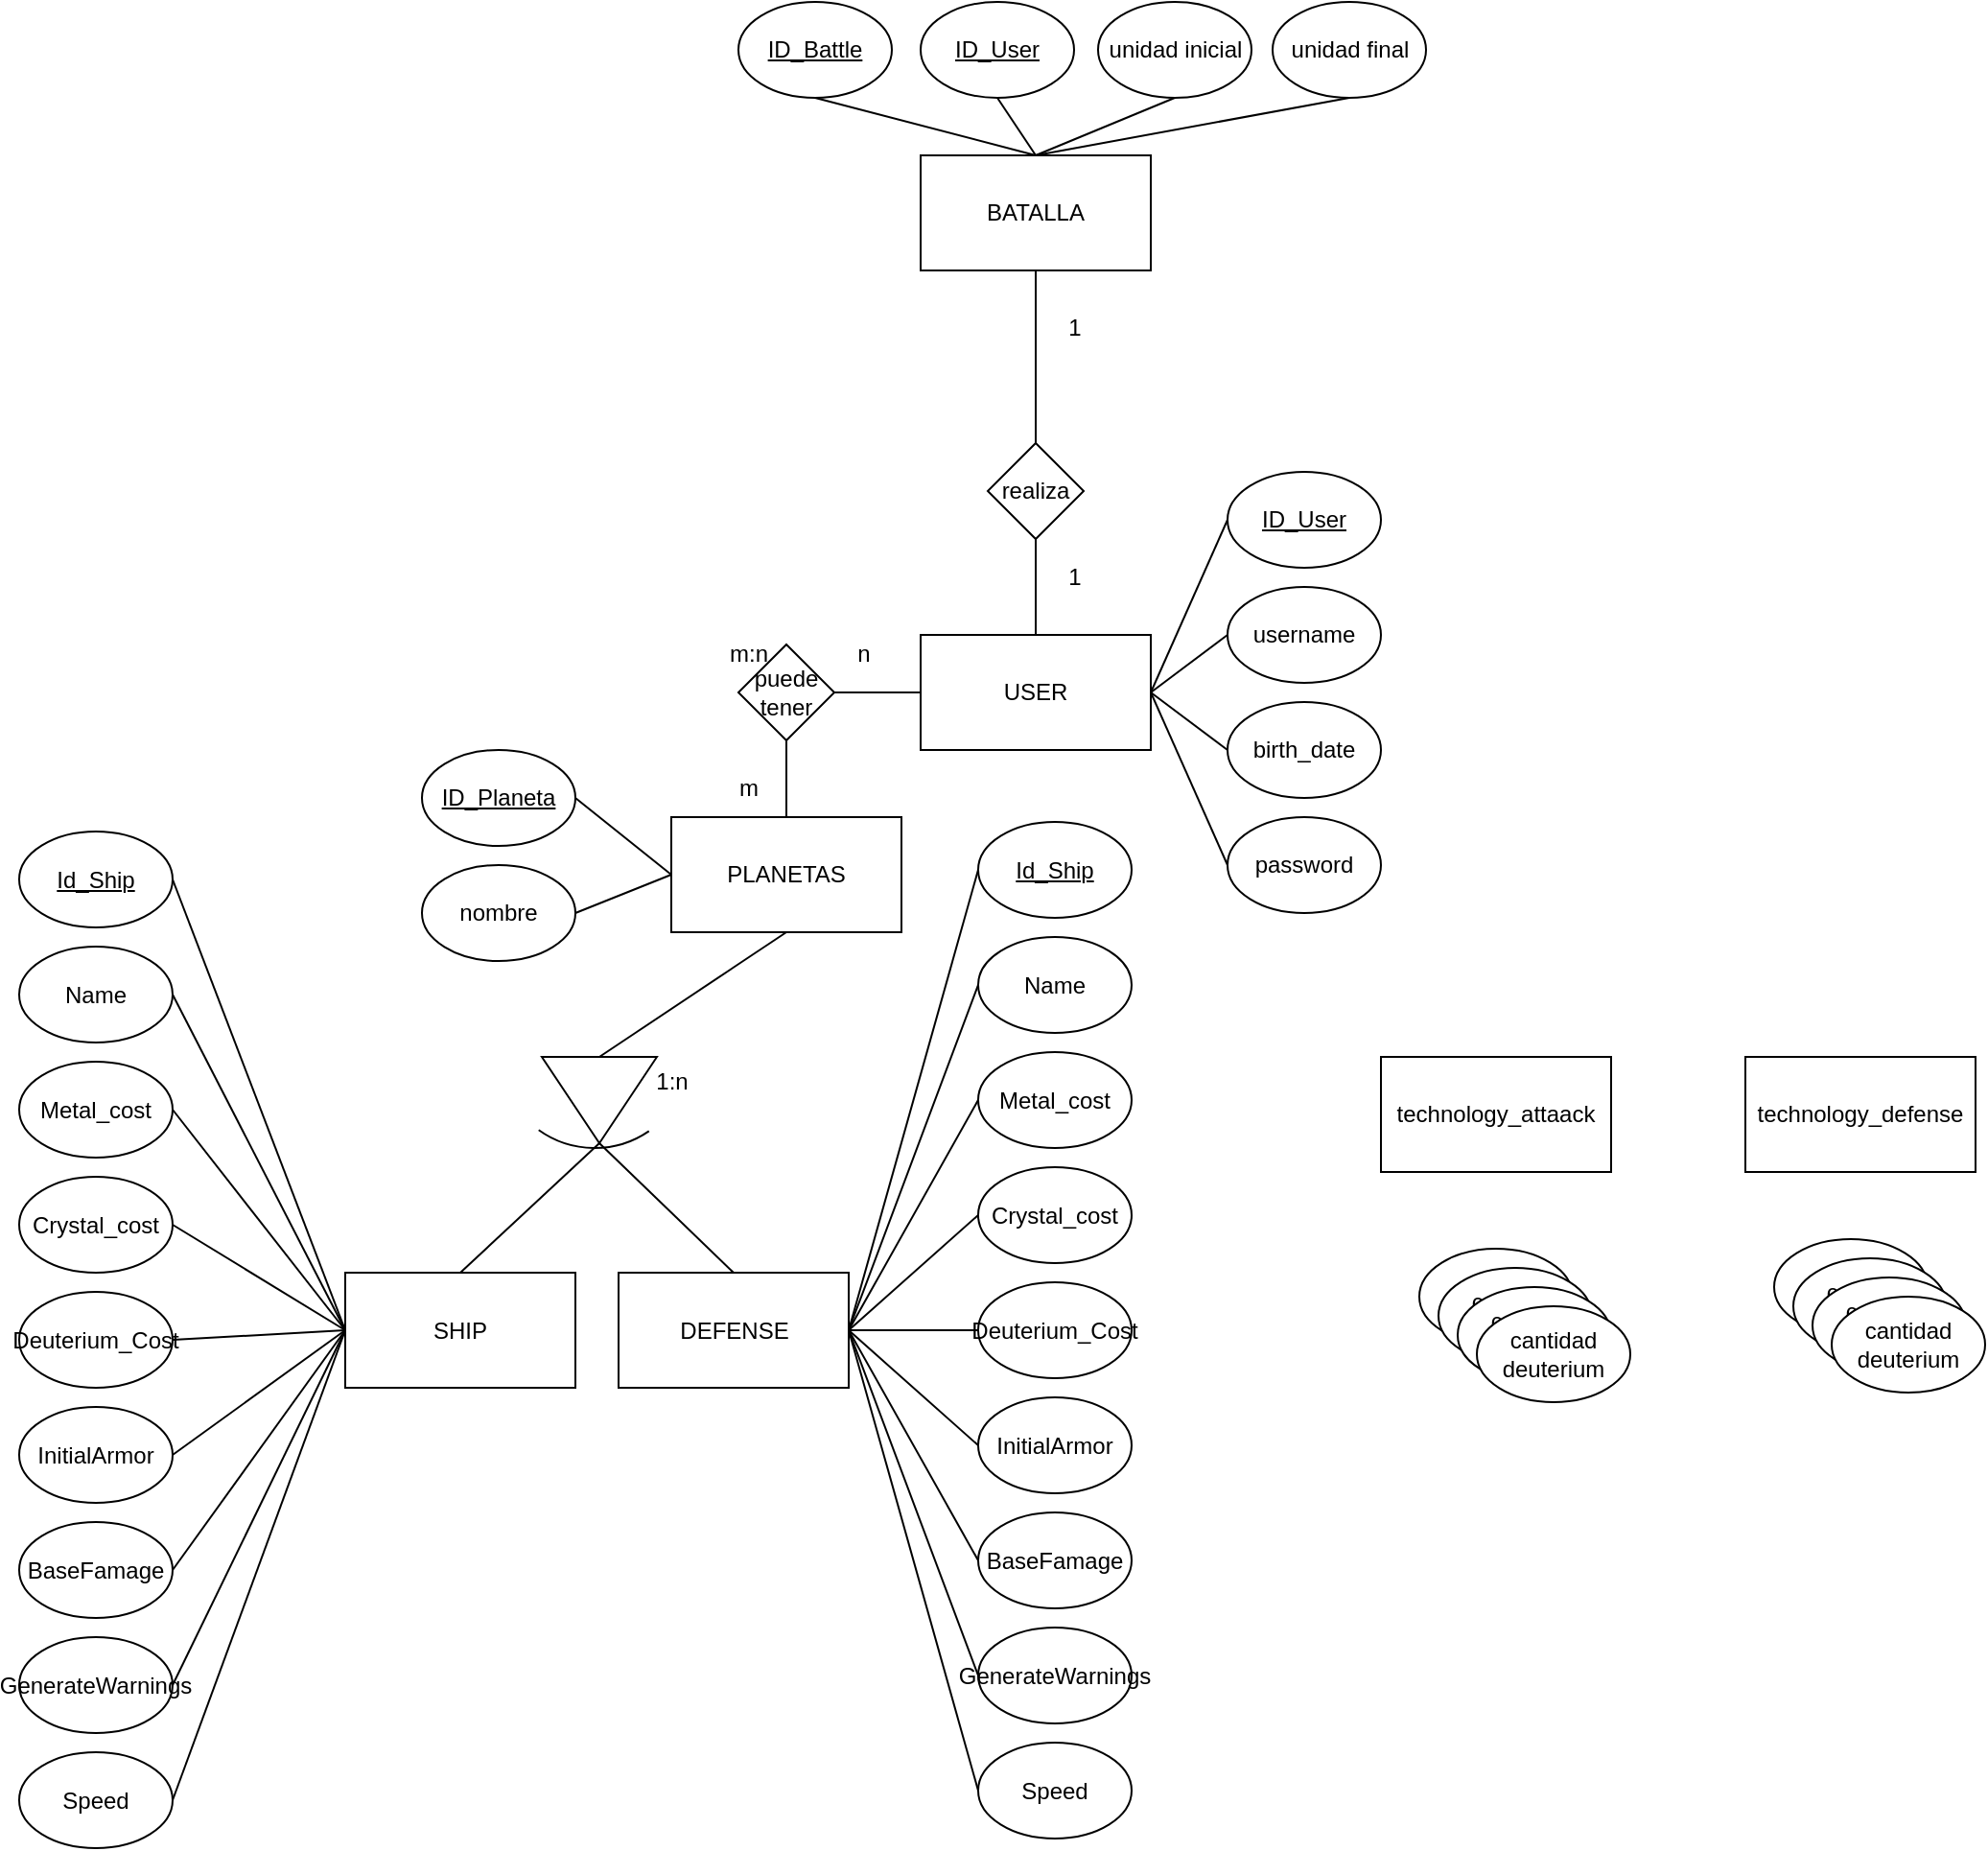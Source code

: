 <mxfile version="17.5.0" type="device"><diagram id="UpbIxlXioxozviIpI9QW" name="Page-1"><mxGraphModel dx="1566" dy="1870" grid="1" gridSize="10" guides="1" tooltips="1" connect="1" arrows="1" fold="1" page="1" pageScale="1" pageWidth="827" pageHeight="1169" math="0" shadow="0"><root><mxCell id="0"/><mxCell id="1" parent="0"/><mxCell id="ceBOttknoSrp169nuMuw-12" style="edgeStyle=none;rounded=0;orthogonalLoop=1;jettySize=auto;html=1;exitX=0;exitY=0.5;exitDx=0;exitDy=0;entryX=1;entryY=0.5;entryDx=0;entryDy=0;endArrow=none;endFill=0;" edge="1" parent="1" source="ceBOttknoSrp169nuMuw-1" target="ceBOttknoSrp169nuMuw-11"><mxGeometry relative="1" as="geometry"/></mxCell><mxCell id="ceBOttknoSrp169nuMuw-1" value="USER" style="rounded=0;whiteSpace=wrap;html=1;" vertex="1" parent="1"><mxGeometry x="190" y="260" width="120" height="60" as="geometry"/></mxCell><mxCell id="ceBOttknoSrp169nuMuw-6" style="edgeStyle=none;rounded=0;orthogonalLoop=1;jettySize=auto;html=1;exitX=0;exitY=0.5;exitDx=0;exitDy=0;entryX=1;entryY=0.5;entryDx=0;entryDy=0;endArrow=none;endFill=0;" edge="1" parent="1" source="ceBOttknoSrp169nuMuw-2" target="ceBOttknoSrp169nuMuw-1"><mxGeometry relative="1" as="geometry"/></mxCell><mxCell id="ceBOttknoSrp169nuMuw-2" value="ID_User" style="ellipse;whiteSpace=wrap;html=1;fontStyle=4" vertex="1" parent="1"><mxGeometry x="350" y="175" width="80" height="50" as="geometry"/></mxCell><mxCell id="ceBOttknoSrp169nuMuw-9" style="edgeStyle=none;rounded=0;orthogonalLoop=1;jettySize=auto;html=1;exitX=0;exitY=0.5;exitDx=0;exitDy=0;entryX=1;entryY=0.5;entryDx=0;entryDy=0;endArrow=none;endFill=0;" edge="1" parent="1" source="ceBOttknoSrp169nuMuw-3" target="ceBOttknoSrp169nuMuw-1"><mxGeometry relative="1" as="geometry"/></mxCell><mxCell id="ceBOttknoSrp169nuMuw-3" value="username" style="ellipse;whiteSpace=wrap;html=1;" vertex="1" parent="1"><mxGeometry x="350" y="235" width="80" height="50" as="geometry"/></mxCell><mxCell id="ceBOttknoSrp169nuMuw-7" style="edgeStyle=none;rounded=0;orthogonalLoop=1;jettySize=auto;html=1;exitX=0;exitY=0.5;exitDx=0;exitDy=0;entryX=1;entryY=0.5;entryDx=0;entryDy=0;endArrow=none;endFill=0;" edge="1" parent="1" source="ceBOttknoSrp169nuMuw-4" target="ceBOttknoSrp169nuMuw-1"><mxGeometry relative="1" as="geometry"/></mxCell><mxCell id="ceBOttknoSrp169nuMuw-4" value="password" style="ellipse;whiteSpace=wrap;html=1;" vertex="1" parent="1"><mxGeometry x="350" y="355" width="80" height="50" as="geometry"/></mxCell><mxCell id="ceBOttknoSrp169nuMuw-8" style="edgeStyle=none;rounded=0;orthogonalLoop=1;jettySize=auto;html=1;exitX=0;exitY=0.5;exitDx=0;exitDy=0;endArrow=none;endFill=0;entryX=1;entryY=0.5;entryDx=0;entryDy=0;" edge="1" parent="1" source="ceBOttknoSrp169nuMuw-5" target="ceBOttknoSrp169nuMuw-1"><mxGeometry relative="1" as="geometry"><mxPoint x="340" y="290" as="targetPoint"/></mxGeometry></mxCell><mxCell id="ceBOttknoSrp169nuMuw-5" value="birth_date" style="ellipse;whiteSpace=wrap;html=1;" vertex="1" parent="1"><mxGeometry x="350" y="295" width="80" height="50" as="geometry"/></mxCell><mxCell id="ceBOttknoSrp169nuMuw-10" value="PLANETAS" style="rounded=0;whiteSpace=wrap;html=1;" vertex="1" parent="1"><mxGeometry x="60" y="355" width="120" height="60" as="geometry"/></mxCell><mxCell id="ceBOttknoSrp169nuMuw-13" style="edgeStyle=none;rounded=0;orthogonalLoop=1;jettySize=auto;html=1;exitX=0.5;exitY=1;exitDx=0;exitDy=0;entryX=0.5;entryY=0;entryDx=0;entryDy=0;endArrow=none;endFill=0;" edge="1" parent="1" source="ceBOttknoSrp169nuMuw-11" target="ceBOttknoSrp169nuMuw-10"><mxGeometry relative="1" as="geometry"/></mxCell><mxCell id="ceBOttknoSrp169nuMuw-11" value="puede tener" style="rhombus;whiteSpace=wrap;html=1;" vertex="1" parent="1"><mxGeometry x="95" y="265" width="50" height="50" as="geometry"/></mxCell><mxCell id="ceBOttknoSrp169nuMuw-14" value="n" style="text;html=1;align=center;verticalAlign=middle;resizable=0;points=[];autosize=1;strokeColor=none;fillColor=none;" vertex="1" parent="1"><mxGeometry x="150" y="260" width="20" height="20" as="geometry"/></mxCell><mxCell id="ceBOttknoSrp169nuMuw-15" value="m" style="text;html=1;align=center;verticalAlign=middle;resizable=0;points=[];autosize=1;strokeColor=none;fillColor=none;" vertex="1" parent="1"><mxGeometry x="85" y="330" width="30" height="20" as="geometry"/></mxCell><mxCell id="ceBOttknoSrp169nuMuw-16" value="m:n" style="text;html=1;align=center;verticalAlign=middle;resizable=0;points=[];autosize=1;strokeColor=none;fillColor=none;" vertex="1" parent="1"><mxGeometry x="80" y="260" width="40" height="20" as="geometry"/></mxCell><mxCell id="ceBOttknoSrp169nuMuw-21" style="edgeStyle=none;rounded=0;orthogonalLoop=1;jettySize=auto;html=1;exitX=1;exitY=0.5;exitDx=0;exitDy=0;entryX=0;entryY=0.5;entryDx=0;entryDy=0;endArrow=none;endFill=0;" edge="1" parent="1" source="ceBOttknoSrp169nuMuw-17" target="ceBOttknoSrp169nuMuw-10"><mxGeometry relative="1" as="geometry"/></mxCell><mxCell id="ceBOttknoSrp169nuMuw-17" value="ID_Planeta" style="ellipse;whiteSpace=wrap;html=1;fontStyle=4" vertex="1" parent="1"><mxGeometry x="-70" y="320" width="80" height="50" as="geometry"/></mxCell><mxCell id="ceBOttknoSrp169nuMuw-22" style="edgeStyle=none;rounded=0;orthogonalLoop=1;jettySize=auto;html=1;exitX=1;exitY=0.5;exitDx=0;exitDy=0;entryX=0;entryY=0.5;entryDx=0;entryDy=0;endArrow=none;endFill=0;" edge="1" parent="1" source="ceBOttknoSrp169nuMuw-19" target="ceBOttknoSrp169nuMuw-10"><mxGeometry relative="1" as="geometry"/></mxCell><mxCell id="ceBOttknoSrp169nuMuw-19" value="nombre" style="ellipse;whiteSpace=wrap;html=1;" vertex="1" parent="1"><mxGeometry x="-70" y="380" width="80" height="50" as="geometry"/></mxCell><mxCell id="ceBOttknoSrp169nuMuw-27" value="technology_defense" style="rounded=0;whiteSpace=wrap;html=1;" vertex="1" parent="1"><mxGeometry x="620" y="480" width="120" height="60" as="geometry"/></mxCell><mxCell id="ceBOttknoSrp169nuMuw-28" value="technology_attaack" style="rounded=0;whiteSpace=wrap;html=1;" vertex="1" parent="1"><mxGeometry x="430" y="480" width="120" height="60" as="geometry"/></mxCell><mxCell id="ceBOttknoSrp169nuMuw-29" value="coste" style="ellipse;whiteSpace=wrap;html=1;" vertex="1" parent="1"><mxGeometry x="450" y="580" width="80" height="50" as="geometry"/></mxCell><mxCell id="ceBOttknoSrp169nuMuw-30" value="cantidad cristal" style="ellipse;whiteSpace=wrap;html=1;" vertex="1" parent="1"><mxGeometry x="460" y="590" width="80" height="50" as="geometry"/></mxCell><mxCell id="ceBOttknoSrp169nuMuw-31" value="cantidad metal" style="ellipse;whiteSpace=wrap;html=1;" vertex="1" parent="1"><mxGeometry x="470" y="600" width="80" height="50" as="geometry"/></mxCell><mxCell id="ceBOttknoSrp169nuMuw-32" value="cantidad deuterium" style="ellipse;whiteSpace=wrap;html=1;" vertex="1" parent="1"><mxGeometry x="480" y="610" width="80" height="50" as="geometry"/></mxCell><mxCell id="ceBOttknoSrp169nuMuw-33" value="coste" style="ellipse;whiteSpace=wrap;html=1;" vertex="1" parent="1"><mxGeometry x="635" y="575" width="80" height="50" as="geometry"/></mxCell><mxCell id="ceBOttknoSrp169nuMuw-34" value="cantidad cristal" style="ellipse;whiteSpace=wrap;html=1;" vertex="1" parent="1"><mxGeometry x="645" y="585" width="80" height="50" as="geometry"/></mxCell><mxCell id="ceBOttknoSrp169nuMuw-35" value="cantidad metal" style="ellipse;whiteSpace=wrap;html=1;" vertex="1" parent="1"><mxGeometry x="655" y="595" width="80" height="50" as="geometry"/></mxCell><mxCell id="ceBOttknoSrp169nuMuw-36" value="cantidad deuterium" style="ellipse;whiteSpace=wrap;html=1;" vertex="1" parent="1"><mxGeometry x="665" y="605" width="80" height="50" as="geometry"/></mxCell><mxCell id="ceBOttknoSrp169nuMuw-37" value="SHIP" style="rounded=0;whiteSpace=wrap;html=1;" vertex="1" parent="1"><mxGeometry x="-110" y="592.5" width="120" height="60" as="geometry"/></mxCell><mxCell id="ceBOttknoSrp169nuMuw-49" style="edgeStyle=none;rounded=0;orthogonalLoop=1;jettySize=auto;html=1;exitX=1;exitY=0.5;exitDx=0;exitDy=0;entryX=0;entryY=0.5;entryDx=0;entryDy=0;endArrow=none;endFill=0;" edge="1" parent="1" source="ceBOttknoSrp169nuMuw-39" target="ceBOttknoSrp169nuMuw-37"><mxGeometry relative="1" as="geometry"/></mxCell><mxCell id="ceBOttknoSrp169nuMuw-39" value="Id_Ship" style="ellipse;whiteSpace=wrap;html=1;fontStyle=4" vertex="1" parent="1"><mxGeometry x="-280" y="362.5" width="80" height="50" as="geometry"/></mxCell><mxCell id="ceBOttknoSrp169nuMuw-50" style="edgeStyle=none;rounded=0;orthogonalLoop=1;jettySize=auto;html=1;exitX=1;exitY=0.5;exitDx=0;exitDy=0;entryX=0;entryY=0.5;entryDx=0;entryDy=0;endArrow=none;endFill=0;" edge="1" parent="1" source="ceBOttknoSrp169nuMuw-40" target="ceBOttknoSrp169nuMuw-37"><mxGeometry relative="1" as="geometry"/></mxCell><mxCell id="ceBOttknoSrp169nuMuw-40" value="Name" style="ellipse;whiteSpace=wrap;html=1;" vertex="1" parent="1"><mxGeometry x="-280" y="422.5" width="80" height="50" as="geometry"/></mxCell><mxCell id="ceBOttknoSrp169nuMuw-51" style="edgeStyle=none;rounded=0;orthogonalLoop=1;jettySize=auto;html=1;exitX=1;exitY=0.5;exitDx=0;exitDy=0;entryX=0;entryY=0.5;entryDx=0;entryDy=0;endArrow=none;endFill=0;" edge="1" parent="1" source="ceBOttknoSrp169nuMuw-41" target="ceBOttknoSrp169nuMuw-37"><mxGeometry relative="1" as="geometry"/></mxCell><mxCell id="ceBOttknoSrp169nuMuw-41" value="Metal_cost" style="ellipse;whiteSpace=wrap;html=1;" vertex="1" parent="1"><mxGeometry x="-280" y="482.5" width="80" height="50" as="geometry"/></mxCell><mxCell id="ceBOttknoSrp169nuMuw-52" style="edgeStyle=none;rounded=0;orthogonalLoop=1;jettySize=auto;html=1;exitX=1;exitY=0.5;exitDx=0;exitDy=0;entryX=0;entryY=0.5;entryDx=0;entryDy=0;endArrow=none;endFill=0;" edge="1" parent="1" source="ceBOttknoSrp169nuMuw-42" target="ceBOttknoSrp169nuMuw-37"><mxGeometry relative="1" as="geometry"/></mxCell><mxCell id="ceBOttknoSrp169nuMuw-42" value="Crystal_cost&lt;span style=&quot;color: rgba(0 , 0 , 0 , 0) ; font-family: monospace ; font-size: 0px&quot;&gt;%3CmxGraphModel%3E%3Croot%3E%3CmxCell%20id%3D%220%22%2F%3E%3CmxCell%20id%3D%221%22%20parent%3D%220%22%2F%3E%3CmxCell%20id%3D%222%22%20value%3D%22Id_Ship%22%20style%3D%22ellipse%3BwhiteSpace%3Dwrap%3Bhtml%3D1%3B%22%20vertex%3D%221%22%20parent%3D%221%22%3E%3CmxGeometry%20x%3D%2210%22%20y%3D%22770%22%20width%3D%2280%22%20height%3D%2250%22%20as%3D%22geometry%22%2F%3E%3C%2FmxCell%3E%3C%2Froot%3E%3C%2FmxGraphModel%3EDe&lt;/span&gt;" style="ellipse;whiteSpace=wrap;html=1;" vertex="1" parent="1"><mxGeometry x="-280" y="542.5" width="80" height="50" as="geometry"/></mxCell><mxCell id="ceBOttknoSrp169nuMuw-53" style="edgeStyle=none;rounded=0;orthogonalLoop=1;jettySize=auto;html=1;exitX=1;exitY=0.5;exitDx=0;exitDy=0;entryX=0;entryY=0.5;entryDx=0;entryDy=0;endArrow=none;endFill=0;" edge="1" parent="1" source="ceBOttknoSrp169nuMuw-43" target="ceBOttknoSrp169nuMuw-37"><mxGeometry relative="1" as="geometry"/></mxCell><mxCell id="ceBOttknoSrp169nuMuw-43" value="Deuterium_Cost" style="ellipse;whiteSpace=wrap;html=1;" vertex="1" parent="1"><mxGeometry x="-280" y="602.5" width="80" height="50" as="geometry"/></mxCell><mxCell id="ceBOttknoSrp169nuMuw-54" style="edgeStyle=none;rounded=0;orthogonalLoop=1;jettySize=auto;html=1;exitX=1;exitY=0.5;exitDx=0;exitDy=0;entryX=0;entryY=0.5;entryDx=0;entryDy=0;endArrow=none;endFill=0;" edge="1" parent="1" source="ceBOttknoSrp169nuMuw-44" target="ceBOttknoSrp169nuMuw-37"><mxGeometry relative="1" as="geometry"/></mxCell><mxCell id="ceBOttknoSrp169nuMuw-44" value="InitialArmor" style="ellipse;whiteSpace=wrap;html=1;" vertex="1" parent="1"><mxGeometry x="-280" y="662.5" width="80" height="50" as="geometry"/></mxCell><mxCell id="ceBOttknoSrp169nuMuw-55" style="edgeStyle=none;rounded=0;orthogonalLoop=1;jettySize=auto;html=1;exitX=1;exitY=0.5;exitDx=0;exitDy=0;entryX=0;entryY=0.5;entryDx=0;entryDy=0;endArrow=none;endFill=0;" edge="1" parent="1" source="ceBOttknoSrp169nuMuw-45" target="ceBOttknoSrp169nuMuw-37"><mxGeometry relative="1" as="geometry"/></mxCell><mxCell id="ceBOttknoSrp169nuMuw-45" value="BaseFamage" style="ellipse;whiteSpace=wrap;html=1;" vertex="1" parent="1"><mxGeometry x="-280" y="722.5" width="80" height="50" as="geometry"/></mxCell><mxCell id="ceBOttknoSrp169nuMuw-57" style="edgeStyle=none;rounded=0;orthogonalLoop=1;jettySize=auto;html=1;exitX=1;exitY=0.5;exitDx=0;exitDy=0;entryX=0;entryY=0.5;entryDx=0;entryDy=0;endArrow=none;endFill=0;" edge="1" parent="1" source="ceBOttknoSrp169nuMuw-46" target="ceBOttknoSrp169nuMuw-37"><mxGeometry relative="1" as="geometry"/></mxCell><mxCell id="ceBOttknoSrp169nuMuw-46" value="Speed" style="ellipse;whiteSpace=wrap;html=1;" vertex="1" parent="1"><mxGeometry x="-280" y="842.5" width="80" height="50" as="geometry"/></mxCell><mxCell id="ceBOttknoSrp169nuMuw-56" style="edgeStyle=none;rounded=0;orthogonalLoop=1;jettySize=auto;html=1;exitX=1;exitY=0.5;exitDx=0;exitDy=0;entryX=0;entryY=0.5;entryDx=0;entryDy=0;endArrow=none;endFill=0;" edge="1" parent="1" source="ceBOttknoSrp169nuMuw-47" target="ceBOttknoSrp169nuMuw-37"><mxGeometry relative="1" as="geometry"/></mxCell><mxCell id="ceBOttknoSrp169nuMuw-47" value="GenerateWarnings" style="ellipse;whiteSpace=wrap;html=1;" vertex="1" parent="1"><mxGeometry x="-280" y="782.5" width="80" height="50" as="geometry"/></mxCell><mxCell id="ceBOttknoSrp169nuMuw-76" value="DEFENSE" style="rounded=0;whiteSpace=wrap;html=1;" vertex="1" parent="1"><mxGeometry x="32.5" y="592.5" width="120" height="60" as="geometry"/></mxCell><mxCell id="ceBOttknoSrp169nuMuw-117" style="edgeStyle=none;rounded=0;orthogonalLoop=1;jettySize=auto;html=1;exitX=0;exitY=0.5;exitDx=0;exitDy=0;entryX=1;entryY=0.5;entryDx=0;entryDy=0;endArrow=none;endFill=0;" edge="1" parent="1" source="ceBOttknoSrp169nuMuw-78" target="ceBOttknoSrp169nuMuw-76"><mxGeometry relative="1" as="geometry"/></mxCell><mxCell id="ceBOttknoSrp169nuMuw-78" value="Id_Ship" style="ellipse;whiteSpace=wrap;html=1;fontStyle=4" vertex="1" parent="1"><mxGeometry x="220" y="357.5" width="80" height="50" as="geometry"/></mxCell><mxCell id="ceBOttknoSrp169nuMuw-116" style="edgeStyle=none;rounded=0;orthogonalLoop=1;jettySize=auto;html=1;exitX=0;exitY=0.5;exitDx=0;exitDy=0;entryX=1;entryY=0.5;entryDx=0;entryDy=0;endArrow=none;endFill=0;" edge="1" parent="1" source="ceBOttknoSrp169nuMuw-80" target="ceBOttknoSrp169nuMuw-76"><mxGeometry relative="1" as="geometry"/></mxCell><mxCell id="ceBOttknoSrp169nuMuw-80" value="Name" style="ellipse;whiteSpace=wrap;html=1;" vertex="1" parent="1"><mxGeometry x="220" y="417.5" width="80" height="50" as="geometry"/></mxCell><mxCell id="ceBOttknoSrp169nuMuw-115" style="edgeStyle=none;rounded=0;orthogonalLoop=1;jettySize=auto;html=1;exitX=0;exitY=0.5;exitDx=0;exitDy=0;entryX=1;entryY=0.5;entryDx=0;entryDy=0;endArrow=none;endFill=0;" edge="1" parent="1" source="ceBOttknoSrp169nuMuw-82" target="ceBOttknoSrp169nuMuw-76"><mxGeometry relative="1" as="geometry"/></mxCell><mxCell id="ceBOttknoSrp169nuMuw-82" value="Metal_cost" style="ellipse;whiteSpace=wrap;html=1;" vertex="1" parent="1"><mxGeometry x="220" y="477.5" width="80" height="50" as="geometry"/></mxCell><mxCell id="ceBOttknoSrp169nuMuw-114" style="edgeStyle=none;rounded=0;orthogonalLoop=1;jettySize=auto;html=1;exitX=0;exitY=0.5;exitDx=0;exitDy=0;endArrow=none;endFill=0;entryX=1;entryY=0.5;entryDx=0;entryDy=0;" edge="1" parent="1" source="ceBOttknoSrp169nuMuw-84" target="ceBOttknoSrp169nuMuw-76"><mxGeometry relative="1" as="geometry"><mxPoint x="160.0" y="532.5" as="targetPoint"/></mxGeometry></mxCell><mxCell id="ceBOttknoSrp169nuMuw-84" value="Crystal_cost&lt;span style=&quot;color: rgba(0 , 0 , 0 , 0) ; font-family: monospace ; font-size: 0px&quot;&gt;%3CmxGraphModel%3E%3Croot%3E%3CmxCell%20id%3D%220%22%2F%3E%3CmxCell%20id%3D%221%22%20parent%3D%220%22%2F%3E%3CmxCell%20id%3D%222%22%20value%3D%22Id_Ship%22%20style%3D%22ellipse%3BwhiteSpace%3Dwrap%3Bhtml%3D1%3B%22%20vertex%3D%221%22%20parent%3D%221%22%3E%3CmxGeometry%20x%3D%2210%22%20y%3D%22770%22%20width%3D%2280%22%20height%3D%2250%22%20as%3D%22geometry%22%2F%3E%3C%2FmxCell%3E%3C%2Froot%3E%3C%2FmxGraphModel%3EDe&lt;/span&gt;" style="ellipse;whiteSpace=wrap;html=1;" vertex="1" parent="1"><mxGeometry x="220" y="537.5" width="80" height="50" as="geometry"/></mxCell><mxCell id="ceBOttknoSrp169nuMuw-113" value="" style="edgeStyle=none;rounded=0;orthogonalLoop=1;jettySize=auto;html=1;endArrow=none;endFill=0;" edge="1" parent="1" source="ceBOttknoSrp169nuMuw-86" target="ceBOttknoSrp169nuMuw-76"><mxGeometry relative="1" as="geometry"/></mxCell><mxCell id="ceBOttknoSrp169nuMuw-86" value="Deuterium_Cost" style="ellipse;whiteSpace=wrap;html=1;" vertex="1" parent="1"><mxGeometry x="220" y="597.5" width="80" height="50" as="geometry"/></mxCell><mxCell id="ceBOttknoSrp169nuMuw-118" style="edgeStyle=none;rounded=0;orthogonalLoop=1;jettySize=auto;html=1;exitX=0;exitY=0.5;exitDx=0;exitDy=0;entryX=1;entryY=0.5;entryDx=0;entryDy=0;endArrow=none;endFill=0;" edge="1" parent="1" source="ceBOttknoSrp169nuMuw-88" target="ceBOttknoSrp169nuMuw-76"><mxGeometry relative="1" as="geometry"/></mxCell><mxCell id="ceBOttknoSrp169nuMuw-88" value="InitialArmor" style="ellipse;whiteSpace=wrap;html=1;" vertex="1" parent="1"><mxGeometry x="220" y="657.5" width="80" height="50" as="geometry"/></mxCell><mxCell id="ceBOttknoSrp169nuMuw-119" style="edgeStyle=none;rounded=0;orthogonalLoop=1;jettySize=auto;html=1;exitX=0;exitY=0.5;exitDx=0;exitDy=0;entryX=1;entryY=0.5;entryDx=0;entryDy=0;endArrow=none;endFill=0;" edge="1" parent="1" source="ceBOttknoSrp169nuMuw-90" target="ceBOttknoSrp169nuMuw-76"><mxGeometry relative="1" as="geometry"/></mxCell><mxCell id="ceBOttknoSrp169nuMuw-90" value="BaseFamage" style="ellipse;whiteSpace=wrap;html=1;" vertex="1" parent="1"><mxGeometry x="220" y="717.5" width="80" height="50" as="geometry"/></mxCell><mxCell id="ceBOttknoSrp169nuMuw-121" style="edgeStyle=none;rounded=0;orthogonalLoop=1;jettySize=auto;html=1;exitX=0;exitY=0.5;exitDx=0;exitDy=0;entryX=1;entryY=0.5;entryDx=0;entryDy=0;endArrow=none;endFill=0;" edge="1" parent="1" source="ceBOttknoSrp169nuMuw-92" target="ceBOttknoSrp169nuMuw-76"><mxGeometry relative="1" as="geometry"/></mxCell><mxCell id="ceBOttknoSrp169nuMuw-92" value="Speed" style="ellipse;whiteSpace=wrap;html=1;" vertex="1" parent="1"><mxGeometry x="220" y="837.5" width="80" height="50" as="geometry"/></mxCell><mxCell id="ceBOttknoSrp169nuMuw-120" style="edgeStyle=none;rounded=0;orthogonalLoop=1;jettySize=auto;html=1;exitX=0;exitY=0.5;exitDx=0;exitDy=0;entryX=1;entryY=0.5;entryDx=0;entryDy=0;endArrow=none;endFill=0;" edge="1" parent="1" source="ceBOttknoSrp169nuMuw-94" target="ceBOttknoSrp169nuMuw-76"><mxGeometry relative="1" as="geometry"/></mxCell><mxCell id="ceBOttknoSrp169nuMuw-94" value="GenerateWarnings" style="ellipse;whiteSpace=wrap;html=1;" vertex="1" parent="1"><mxGeometry x="220" y="777.5" width="80" height="50" as="geometry"/></mxCell><mxCell id="ceBOttknoSrp169nuMuw-99" value="" style="edgeStyle=none;rounded=0;orthogonalLoop=1;jettySize=auto;html=1;endArrow=none;endFill=0;" edge="1" parent="1" source="ceBOttknoSrp169nuMuw-97" target="ceBOttknoSrp169nuMuw-98"><mxGeometry relative="1" as="geometry"/></mxCell><mxCell id="ceBOttknoSrp169nuMuw-100" value="" style="edgeStyle=none;rounded=0;orthogonalLoop=1;jettySize=auto;html=1;endArrow=none;endFill=0;" edge="1" parent="1" source="ceBOttknoSrp169nuMuw-97" target="ceBOttknoSrp169nuMuw-1"><mxGeometry relative="1" as="geometry"/></mxCell><mxCell id="ceBOttknoSrp169nuMuw-97" value="realiza" style="rhombus;whiteSpace=wrap;html=1;" vertex="1" parent="1"><mxGeometry x="225" y="160" width="50" height="50" as="geometry"/></mxCell><mxCell id="ceBOttknoSrp169nuMuw-98" value="BATALLA" style="rounded=0;whiteSpace=wrap;html=1;" vertex="1" parent="1"><mxGeometry x="190" y="10" width="120" height="60" as="geometry"/></mxCell><mxCell id="ceBOttknoSrp169nuMuw-108" style="edgeStyle=none;rounded=0;orthogonalLoop=1;jettySize=auto;html=1;exitX=0.5;exitY=1;exitDx=0;exitDy=0;entryX=0.5;entryY=0;entryDx=0;entryDy=0;endArrow=none;endFill=0;" edge="1" parent="1" source="ceBOttknoSrp169nuMuw-101" target="ceBOttknoSrp169nuMuw-98"><mxGeometry relative="1" as="geometry"/></mxCell><mxCell id="ceBOttknoSrp169nuMuw-101" value="ID_Battle" style="ellipse;whiteSpace=wrap;html=1;fontStyle=4" vertex="1" parent="1"><mxGeometry x="95" y="-70" width="80" height="50" as="geometry"/></mxCell><mxCell id="ceBOttknoSrp169nuMuw-109" style="edgeStyle=none;rounded=0;orthogonalLoop=1;jettySize=auto;html=1;exitX=0.5;exitY=1;exitDx=0;exitDy=0;endArrow=none;endFill=0;entryX=0.5;entryY=0;entryDx=0;entryDy=0;" edge="1" parent="1" source="ceBOttknoSrp169nuMuw-102" target="ceBOttknoSrp169nuMuw-98"><mxGeometry relative="1" as="geometry"><mxPoint x="310.0" y="-10.0" as="targetPoint"/></mxGeometry></mxCell><mxCell id="ceBOttknoSrp169nuMuw-102" value="ID_User" style="ellipse;whiteSpace=wrap;html=1;fontStyle=4" vertex="1" parent="1"><mxGeometry x="190" y="-70" width="80" height="50" as="geometry"/></mxCell><mxCell id="ceBOttknoSrp169nuMuw-105" value="1" style="text;html=1;align=center;verticalAlign=middle;resizable=0;points=[];autosize=1;strokeColor=none;fillColor=none;" vertex="1" parent="1"><mxGeometry x="260" y="220" width="20" height="20" as="geometry"/></mxCell><mxCell id="ceBOttknoSrp169nuMuw-106" value="1" style="text;html=1;align=center;verticalAlign=middle;resizable=0;points=[];autosize=1;strokeColor=none;fillColor=none;" vertex="1" parent="1"><mxGeometry x="260" y="90" width="20" height="20" as="geometry"/></mxCell><mxCell id="ceBOttknoSrp169nuMuw-110" style="edgeStyle=none;rounded=0;orthogonalLoop=1;jettySize=auto;html=1;exitX=0.5;exitY=1;exitDx=0;exitDy=0;entryX=0.5;entryY=0;entryDx=0;entryDy=0;endArrow=none;endFill=0;" edge="1" parent="1" source="ceBOttknoSrp169nuMuw-107" target="ceBOttknoSrp169nuMuw-98"><mxGeometry relative="1" as="geometry"/></mxCell><mxCell id="ceBOttknoSrp169nuMuw-107" value="unidad inicial" style="ellipse;whiteSpace=wrap;html=1;" vertex="1" parent="1"><mxGeometry x="282.5" y="-70" width="80" height="50" as="geometry"/></mxCell><mxCell id="ceBOttknoSrp169nuMuw-112" style="edgeStyle=none;rounded=0;orthogonalLoop=1;jettySize=auto;html=1;exitX=0.5;exitY=1;exitDx=0;exitDy=0;entryX=0.5;entryY=0;entryDx=0;entryDy=0;endArrow=none;endFill=0;" edge="1" parent="1" source="ceBOttknoSrp169nuMuw-111" target="ceBOttknoSrp169nuMuw-98"><mxGeometry relative="1" as="geometry"/></mxCell><mxCell id="ceBOttknoSrp169nuMuw-111" value="unidad final" style="ellipse;whiteSpace=wrap;html=1;" vertex="1" parent="1"><mxGeometry x="373.5" y="-70" width="80" height="50" as="geometry"/></mxCell><mxCell id="ceBOttknoSrp169nuMuw-128" style="edgeStyle=none;rounded=0;orthogonalLoop=1;jettySize=auto;html=1;exitX=1;exitY=0.5;exitDx=0;exitDy=0;entryX=0.5;entryY=0;entryDx=0;entryDy=0;endArrow=none;endFill=0;" edge="1" parent="1" source="ceBOttknoSrp169nuMuw-127" target="ceBOttknoSrp169nuMuw-37"><mxGeometry relative="1" as="geometry"/></mxCell><mxCell id="ceBOttknoSrp169nuMuw-129" style="edgeStyle=none;rounded=0;orthogonalLoop=1;jettySize=auto;html=1;exitX=1;exitY=0.5;exitDx=0;exitDy=0;entryX=0.5;entryY=0;entryDx=0;entryDy=0;endArrow=none;endFill=0;" edge="1" parent="1" source="ceBOttknoSrp169nuMuw-127" target="ceBOttknoSrp169nuMuw-76"><mxGeometry relative="1" as="geometry"/></mxCell><mxCell id="ceBOttknoSrp169nuMuw-130" style="edgeStyle=none;rounded=0;orthogonalLoop=1;jettySize=auto;html=1;exitX=0;exitY=0.5;exitDx=0;exitDy=0;entryX=0.5;entryY=1;entryDx=0;entryDy=0;endArrow=none;endFill=0;" edge="1" parent="1" source="ceBOttknoSrp169nuMuw-127" target="ceBOttknoSrp169nuMuw-10"><mxGeometry relative="1" as="geometry"/></mxCell><mxCell id="ceBOttknoSrp169nuMuw-127" value="" style="triangle;whiteSpace=wrap;html=1;rotation=90;" vertex="1" parent="1"><mxGeometry y="472.5" width="45" height="60" as="geometry"/></mxCell><mxCell id="ceBOttknoSrp169nuMuw-131" value="" style="verticalLabelPosition=bottom;verticalAlign=top;html=1;shape=mxgraph.basic.arc;startAngle=0.404;endAngle=0.599;" vertex="1" parent="1"><mxGeometry x="-30" y="427.5" width="100" height="100" as="geometry"/></mxCell><mxCell id="ceBOttknoSrp169nuMuw-132" value="1:n" style="text;html=1;align=center;verticalAlign=middle;resizable=0;points=[];autosize=1;strokeColor=none;fillColor=none;" vertex="1" parent="1"><mxGeometry x="45" y="482.5" width="30" height="20" as="geometry"/></mxCell></root></mxGraphModel></diagram></mxfile>
